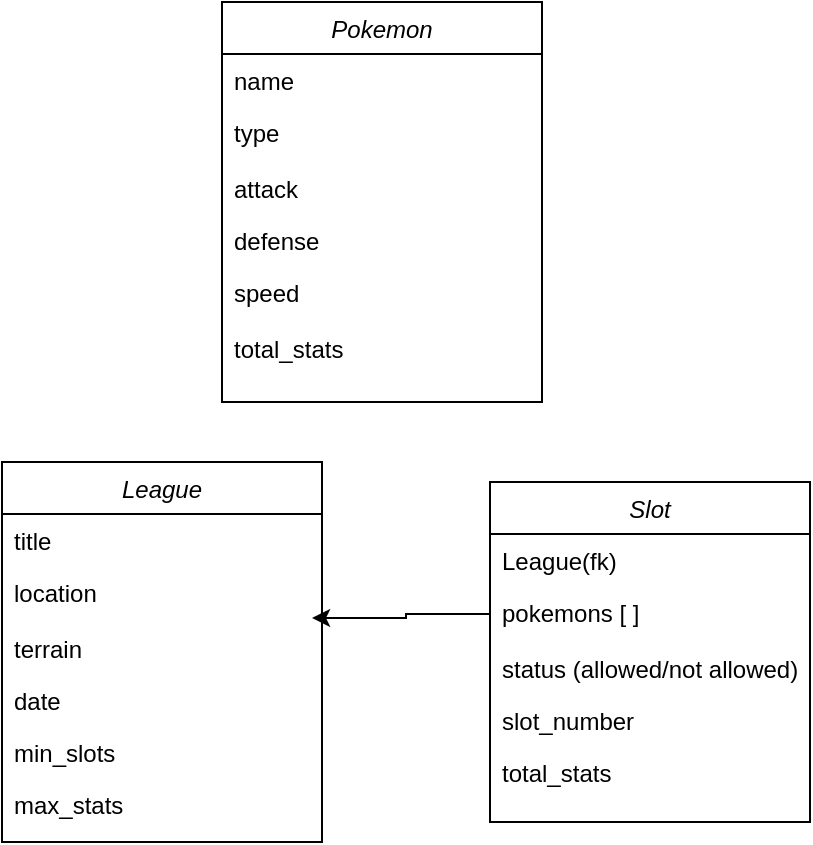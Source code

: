 <mxfile version="20.1.1" type="device"><diagram id="C5RBs43oDa-KdzZeNtuy" name="Page-1"><mxGraphModel dx="688" dy="744" grid="1" gridSize="10" guides="1" tooltips="1" connect="1" arrows="1" fold="1" page="1" pageScale="1" pageWidth="827" pageHeight="1169" math="0" shadow="0"><root><mxCell id="WIyWlLk6GJQsqaUBKTNV-0"/><mxCell id="WIyWlLk6GJQsqaUBKTNV-1" parent="WIyWlLk6GJQsqaUBKTNV-0"/><mxCell id="zkfFHV4jXpPFQw0GAbJ--0" value="Pokemon" style="swimlane;fontStyle=2;align=center;verticalAlign=top;childLayout=stackLayout;horizontal=1;startSize=26;horizontalStack=0;resizeParent=1;resizeLast=0;collapsible=1;marginBottom=0;rounded=0;shadow=0;strokeWidth=1;" parent="WIyWlLk6GJQsqaUBKTNV-1" vertex="1"><mxGeometry x="200" y="90" width="160" height="200" as="geometry"><mxRectangle x="230" y="140" width="160" height="26" as="alternateBounds"/></mxGeometry></mxCell><mxCell id="zkfFHV4jXpPFQw0GAbJ--1" value="name" style="text;align=left;verticalAlign=top;spacingLeft=4;spacingRight=4;overflow=hidden;rotatable=0;points=[[0,0.5],[1,0.5]];portConstraint=eastwest;" parent="zkfFHV4jXpPFQw0GAbJ--0" vertex="1"><mxGeometry y="26" width="160" height="26" as="geometry"/></mxCell><mxCell id="zkfFHV4jXpPFQw0GAbJ--2" value="type" style="text;align=left;verticalAlign=top;spacingLeft=4;spacingRight=4;overflow=hidden;rotatable=0;points=[[0,0.5],[1,0.5]];portConstraint=eastwest;rounded=0;shadow=0;html=0;" parent="zkfFHV4jXpPFQw0GAbJ--0" vertex="1"><mxGeometry y="52" width="160" height="28" as="geometry"/></mxCell><mxCell id="zkfFHV4jXpPFQw0GAbJ--3" value="attack" style="text;align=left;verticalAlign=top;spacingLeft=4;spacingRight=4;overflow=hidden;rotatable=0;points=[[0,0.5],[1,0.5]];portConstraint=eastwest;rounded=0;shadow=0;html=0;" parent="zkfFHV4jXpPFQw0GAbJ--0" vertex="1"><mxGeometry y="80" width="160" height="26" as="geometry"/></mxCell><mxCell id="wu_UBMKNwQl9qwgCbZu7-0" value="defense" style="text;align=left;verticalAlign=top;spacingLeft=4;spacingRight=4;overflow=hidden;rotatable=0;points=[[0,0.5],[1,0.5]];portConstraint=eastwest;rounded=0;shadow=0;html=0;" vertex="1" parent="zkfFHV4jXpPFQw0GAbJ--0"><mxGeometry y="106" width="160" height="26" as="geometry"/></mxCell><mxCell id="wu_UBMKNwQl9qwgCbZu7-1" value="speed" style="text;align=left;verticalAlign=top;spacingLeft=4;spacingRight=4;overflow=hidden;rotatable=0;points=[[0,0.5],[1,0.5]];portConstraint=eastwest;rounded=0;shadow=0;html=0;" vertex="1" parent="zkfFHV4jXpPFQw0GAbJ--0"><mxGeometry y="132" width="160" height="28" as="geometry"/></mxCell><mxCell id="wu_UBMKNwQl9qwgCbZu7-17" value="total_stats" style="text;align=left;verticalAlign=top;spacingLeft=4;spacingRight=4;overflow=hidden;rotatable=0;points=[[0,0.5],[1,0.5]];portConstraint=eastwest;rounded=0;shadow=0;html=0;" vertex="1" parent="zkfFHV4jXpPFQw0GAbJ--0"><mxGeometry y="160" width="160" height="26" as="geometry"/></mxCell><mxCell id="wu_UBMKNwQl9qwgCbZu7-2" value="League" style="swimlane;fontStyle=2;align=center;verticalAlign=top;childLayout=stackLayout;horizontal=1;startSize=26;horizontalStack=0;resizeParent=1;resizeLast=0;collapsible=1;marginBottom=0;rounded=0;shadow=0;strokeWidth=1;" vertex="1" parent="WIyWlLk6GJQsqaUBKTNV-1"><mxGeometry x="90" y="320" width="160" height="190" as="geometry"><mxRectangle x="230" y="140" width="160" height="26" as="alternateBounds"/></mxGeometry></mxCell><mxCell id="wu_UBMKNwQl9qwgCbZu7-3" value="title" style="text;align=left;verticalAlign=top;spacingLeft=4;spacingRight=4;overflow=hidden;rotatable=0;points=[[0,0.5],[1,0.5]];portConstraint=eastwest;" vertex="1" parent="wu_UBMKNwQl9qwgCbZu7-2"><mxGeometry y="26" width="160" height="26" as="geometry"/></mxCell><mxCell id="wu_UBMKNwQl9qwgCbZu7-4" value="location" style="text;align=left;verticalAlign=top;spacingLeft=4;spacingRight=4;overflow=hidden;rotatable=0;points=[[0,0.5],[1,0.5]];portConstraint=eastwest;rounded=0;shadow=0;html=0;" vertex="1" parent="wu_UBMKNwQl9qwgCbZu7-2"><mxGeometry y="52" width="160" height="28" as="geometry"/></mxCell><mxCell id="wu_UBMKNwQl9qwgCbZu7-5" value="terrain" style="text;align=left;verticalAlign=top;spacingLeft=4;spacingRight=4;overflow=hidden;rotatable=0;points=[[0,0.5],[1,0.5]];portConstraint=eastwest;rounded=0;shadow=0;html=0;" vertex="1" parent="wu_UBMKNwQl9qwgCbZu7-2"><mxGeometry y="80" width="160" height="26" as="geometry"/></mxCell><mxCell id="wu_UBMKNwQl9qwgCbZu7-6" value="date" style="text;align=left;verticalAlign=top;spacingLeft=4;spacingRight=4;overflow=hidden;rotatable=0;points=[[0,0.5],[1,0.5]];portConstraint=eastwest;rounded=0;shadow=0;html=0;" vertex="1" parent="wu_UBMKNwQl9qwgCbZu7-2"><mxGeometry y="106" width="160" height="26" as="geometry"/></mxCell><mxCell id="wu_UBMKNwQl9qwgCbZu7-7" value="min_slots" style="text;align=left;verticalAlign=top;spacingLeft=4;spacingRight=4;overflow=hidden;rotatable=0;points=[[0,0.5],[1,0.5]];portConstraint=eastwest;rounded=0;shadow=0;html=0;" vertex="1" parent="wu_UBMKNwQl9qwgCbZu7-2"><mxGeometry y="132" width="160" height="26" as="geometry"/></mxCell><mxCell id="wu_UBMKNwQl9qwgCbZu7-8" value="max_stats" style="text;align=left;verticalAlign=top;spacingLeft=4;spacingRight=4;overflow=hidden;rotatable=0;points=[[0,0.5],[1,0.5]];portConstraint=eastwest;rounded=0;shadow=0;html=0;" vertex="1" parent="wu_UBMKNwQl9qwgCbZu7-2"><mxGeometry y="158" width="160" height="26" as="geometry"/></mxCell><mxCell id="wu_UBMKNwQl9qwgCbZu7-9" value="Slot" style="swimlane;fontStyle=2;align=center;verticalAlign=top;childLayout=stackLayout;horizontal=1;startSize=26;horizontalStack=0;resizeParent=1;resizeLast=0;collapsible=1;marginBottom=0;rounded=0;shadow=0;strokeWidth=1;" vertex="1" parent="WIyWlLk6GJQsqaUBKTNV-1"><mxGeometry x="334" y="330" width="160" height="170" as="geometry"><mxRectangle x="230" y="140" width="160" height="26" as="alternateBounds"/></mxGeometry></mxCell><mxCell id="wu_UBMKNwQl9qwgCbZu7-10" value="League(fk)" style="text;align=left;verticalAlign=top;spacingLeft=4;spacingRight=4;overflow=hidden;rotatable=0;points=[[0,0.5],[1,0.5]];portConstraint=eastwest;" vertex="1" parent="wu_UBMKNwQl9qwgCbZu7-9"><mxGeometry y="26" width="160" height="26" as="geometry"/></mxCell><mxCell id="wu_UBMKNwQl9qwgCbZu7-11" value="pokemons [ ]" style="text;align=left;verticalAlign=top;spacingLeft=4;spacingRight=4;overflow=hidden;rotatable=0;points=[[0,0.5],[1,0.5]];portConstraint=eastwest;rounded=0;shadow=0;html=0;" vertex="1" parent="wu_UBMKNwQl9qwgCbZu7-9"><mxGeometry y="52" width="160" height="28" as="geometry"/></mxCell><mxCell id="wu_UBMKNwQl9qwgCbZu7-12" value="status (allowed/not allowed)" style="text;align=left;verticalAlign=top;spacingLeft=4;spacingRight=4;overflow=hidden;rotatable=0;points=[[0,0.5],[1,0.5]];portConstraint=eastwest;rounded=0;shadow=0;html=0;" vertex="1" parent="wu_UBMKNwQl9qwgCbZu7-9"><mxGeometry y="80" width="160" height="26" as="geometry"/></mxCell><mxCell id="wu_UBMKNwQl9qwgCbZu7-18" value="slot_number" style="text;align=left;verticalAlign=top;spacingLeft=4;spacingRight=4;overflow=hidden;rotatable=0;points=[[0,0.5],[1,0.5]];portConstraint=eastwest;rounded=0;shadow=0;html=0;" vertex="1" parent="wu_UBMKNwQl9qwgCbZu7-9"><mxGeometry y="106" width="160" height="26" as="geometry"/></mxCell><mxCell id="wu_UBMKNwQl9qwgCbZu7-19" value="total_stats" style="text;align=left;verticalAlign=top;spacingLeft=4;spacingRight=4;overflow=hidden;rotatable=0;points=[[0,0.5],[1,0.5]];portConstraint=eastwest;rounded=0;shadow=0;html=0;" vertex="1" parent="wu_UBMKNwQl9qwgCbZu7-9"><mxGeometry y="132" width="160" height="26" as="geometry"/></mxCell><mxCell id="wu_UBMKNwQl9qwgCbZu7-16" style="edgeStyle=orthogonalEdgeStyle;rounded=0;orthogonalLoop=1;jettySize=auto;html=1;entryX=0.969;entryY=-0.077;entryDx=0;entryDy=0;entryPerimeter=0;" edge="1" parent="WIyWlLk6GJQsqaUBKTNV-1" source="wu_UBMKNwQl9qwgCbZu7-11" target="wu_UBMKNwQl9qwgCbZu7-5"><mxGeometry relative="1" as="geometry"/></mxCell></root></mxGraphModel></diagram></mxfile>